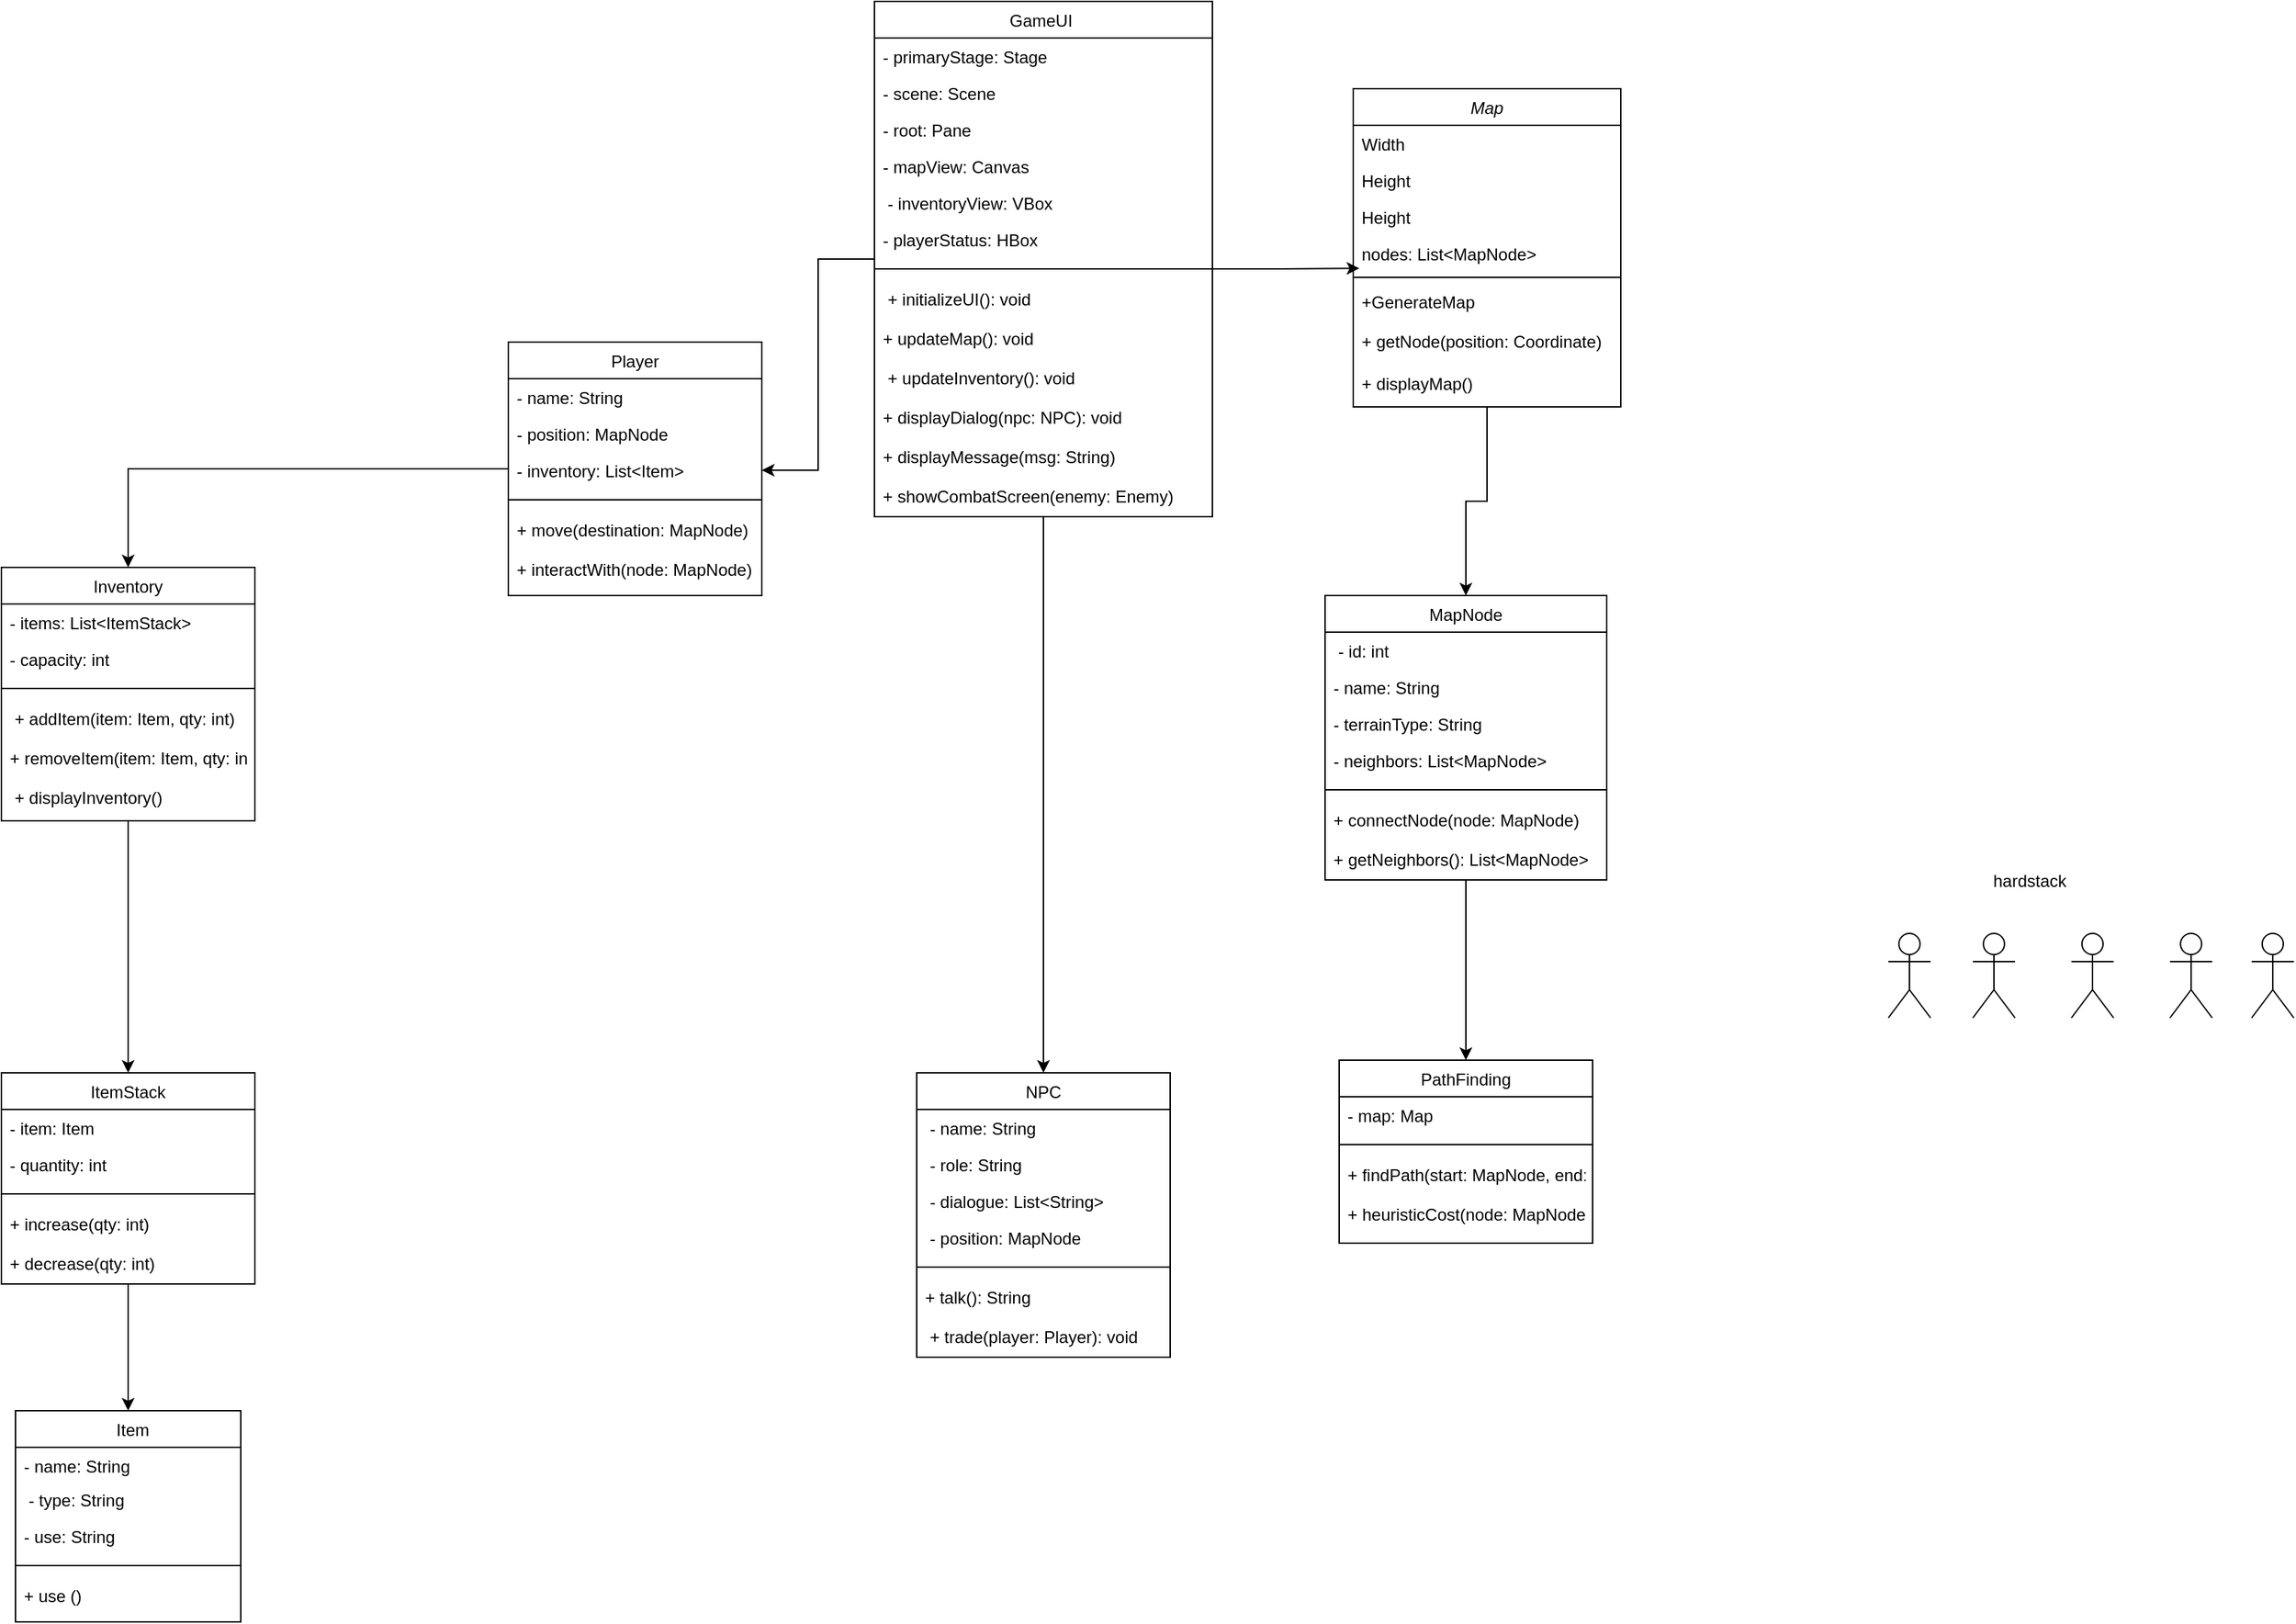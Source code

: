 <mxfile version="26.1.3">
  <diagram id="C5RBs43oDa-KdzZeNtuy" name="Page-1">
    <mxGraphModel dx="3217" dy="1287" grid="1" gridSize="10" guides="1" tooltips="1" connect="1" arrows="1" fold="1" page="1" pageScale="1" pageWidth="827" pageHeight="1169" math="0" shadow="0">
      <root>
        <mxCell id="WIyWlLk6GJQsqaUBKTNV-0" />
        <mxCell id="WIyWlLk6GJQsqaUBKTNV-1" parent="WIyWlLk6GJQsqaUBKTNV-0" />
        <mxCell id="DbV5w_XFNbWN96v9pGrF-105" style="edgeStyle=orthogonalEdgeStyle;rounded=0;orthogonalLoop=1;jettySize=auto;html=1;" edge="1" parent="WIyWlLk6GJQsqaUBKTNV-1" source="zkfFHV4jXpPFQw0GAbJ--0" target="DbV5w_XFNbWN96v9pGrF-45">
          <mxGeometry relative="1" as="geometry" />
        </mxCell>
        <mxCell id="zkfFHV4jXpPFQw0GAbJ--0" value="Map" style="swimlane;fontStyle=2;align=center;verticalAlign=top;childLayout=stackLayout;horizontal=1;startSize=26;horizontalStack=0;resizeParent=1;resizeLast=0;collapsible=1;marginBottom=0;rounded=0;shadow=0;strokeWidth=1;" parent="WIyWlLk6GJQsqaUBKTNV-1" vertex="1">
          <mxGeometry x="350" y="80" width="190" height="226" as="geometry">
            <mxRectangle x="230" y="140" width="160" height="26" as="alternateBounds" />
          </mxGeometry>
        </mxCell>
        <mxCell id="zkfFHV4jXpPFQw0GAbJ--1" value="Width" style="text;align=left;verticalAlign=top;spacingLeft=4;spacingRight=4;overflow=hidden;rotatable=0;points=[[0,0.5],[1,0.5]];portConstraint=eastwest;" parent="zkfFHV4jXpPFQw0GAbJ--0" vertex="1">
          <mxGeometry y="26" width="190" height="26" as="geometry" />
        </mxCell>
        <mxCell id="DbV5w_XFNbWN96v9pGrF-58" value="Height" style="text;align=left;verticalAlign=top;spacingLeft=4;spacingRight=4;overflow=hidden;rotatable=0;points=[[0,0.5],[1,0.5]];portConstraint=eastwest;rounded=0;shadow=0;html=0;" vertex="1" parent="zkfFHV4jXpPFQw0GAbJ--0">
          <mxGeometry y="52" width="190" height="26" as="geometry" />
        </mxCell>
        <mxCell id="zkfFHV4jXpPFQw0GAbJ--2" value="Height" style="text;align=left;verticalAlign=top;spacingLeft=4;spacingRight=4;overflow=hidden;rotatable=0;points=[[0,0.5],[1,0.5]];portConstraint=eastwest;rounded=0;shadow=0;html=0;" parent="zkfFHV4jXpPFQw0GAbJ--0" vertex="1">
          <mxGeometry y="78" width="190" height="26" as="geometry" />
        </mxCell>
        <mxCell id="zkfFHV4jXpPFQw0GAbJ--3" value="nodes: List&lt;MapNode&gt;  " style="text;align=left;verticalAlign=top;spacingLeft=4;spacingRight=4;overflow=hidden;rotatable=0;points=[[0,0.5],[1,0.5]];portConstraint=eastwest;rounded=0;shadow=0;html=0;" parent="zkfFHV4jXpPFQw0GAbJ--0" vertex="1">
          <mxGeometry y="104" width="190" height="26" as="geometry" />
        </mxCell>
        <mxCell id="zkfFHV4jXpPFQw0GAbJ--4" value="" style="line;html=1;strokeWidth=1;align=left;verticalAlign=middle;spacingTop=-1;spacingLeft=3;spacingRight=3;rotatable=0;labelPosition=right;points=[];portConstraint=eastwest;" parent="zkfFHV4jXpPFQw0GAbJ--0" vertex="1">
          <mxGeometry y="130" width="190" height="8" as="geometry" />
        </mxCell>
        <mxCell id="zkfFHV4jXpPFQw0GAbJ--5" value="+GenerateMap" style="text;align=left;verticalAlign=top;spacingLeft=4;spacingRight=4;overflow=hidden;rotatable=0;points=[[0,0.5],[1,0.5]];portConstraint=eastwest;" parent="zkfFHV4jXpPFQw0GAbJ--0" vertex="1">
          <mxGeometry y="138" width="190" height="28" as="geometry" />
        </mxCell>
        <mxCell id="DbV5w_XFNbWN96v9pGrF-8" value="+ getNode(position: Coordinate)&#xa;" style="text;align=left;verticalAlign=top;spacingLeft=4;spacingRight=4;overflow=hidden;rotatable=0;points=[[0,0.5],[1,0.5]];portConstraint=eastwest;" vertex="1" parent="zkfFHV4jXpPFQw0GAbJ--0">
          <mxGeometry y="166" width="190" height="30" as="geometry" />
        </mxCell>
        <mxCell id="DbV5w_XFNbWN96v9pGrF-9" value="+ displayMap()  " style="text;align=left;verticalAlign=top;spacingLeft=4;spacingRight=4;overflow=hidden;rotatable=0;points=[[0,0.5],[1,0.5]];portConstraint=eastwest;" vertex="1" parent="zkfFHV4jXpPFQw0GAbJ--0">
          <mxGeometry y="196" width="190" height="30" as="geometry" />
        </mxCell>
        <mxCell id="zkfFHV4jXpPFQw0GAbJ--6" value="    Item  " style="swimlane;fontStyle=0;align=center;verticalAlign=top;childLayout=stackLayout;horizontal=1;startSize=26;horizontalStack=0;resizeParent=1;resizeLast=0;collapsible=1;marginBottom=0;rounded=0;shadow=0;strokeWidth=1;" parent="WIyWlLk6GJQsqaUBKTNV-1" vertex="1">
          <mxGeometry x="-600" y="1019" width="160" height="150" as="geometry">
            <mxRectangle x="130" y="380" width="160" height="26" as="alternateBounds" />
          </mxGeometry>
        </mxCell>
        <mxCell id="zkfFHV4jXpPFQw0GAbJ--7" value="- name: String    " style="text;align=left;verticalAlign=top;spacingLeft=4;spacingRight=4;overflow=hidden;rotatable=0;points=[[0,0.5],[1,0.5]];portConstraint=eastwest;" parent="zkfFHV4jXpPFQw0GAbJ--6" vertex="1">
          <mxGeometry y="26" width="160" height="24" as="geometry" />
        </mxCell>
        <mxCell id="zkfFHV4jXpPFQw0GAbJ--8" value=" - type: String  " style="text;align=left;verticalAlign=top;spacingLeft=4;spacingRight=4;overflow=hidden;rotatable=0;points=[[0,0.5],[1,0.5]];portConstraint=eastwest;rounded=0;shadow=0;html=0;" parent="zkfFHV4jXpPFQw0GAbJ--6" vertex="1">
          <mxGeometry y="50" width="160" height="26" as="geometry" />
        </mxCell>
        <mxCell id="DbV5w_XFNbWN96v9pGrF-15" value="- use: String " style="text;align=left;verticalAlign=top;spacingLeft=4;spacingRight=4;overflow=hidden;rotatable=0;points=[[0,0.5],[1,0.5]];portConstraint=eastwest;rounded=0;shadow=0;html=0;" vertex="1" parent="zkfFHV4jXpPFQw0GAbJ--6">
          <mxGeometry y="76" width="160" height="26" as="geometry" />
        </mxCell>
        <mxCell id="DbV5w_XFNbWN96v9pGrF-36" value="" style="line;html=1;strokeWidth=1;align=left;verticalAlign=middle;spacingTop=-1;spacingLeft=3;spacingRight=3;rotatable=0;labelPosition=right;points=[];portConstraint=eastwest;" vertex="1" parent="zkfFHV4jXpPFQw0GAbJ--6">
          <mxGeometry y="102" width="160" height="16" as="geometry" />
        </mxCell>
        <mxCell id="DbV5w_XFNbWN96v9pGrF-37" value="+ use ()" style="text;align=left;verticalAlign=top;spacingLeft=4;spacingRight=4;overflow=hidden;rotatable=0;points=[[0,0.5],[1,0.5]];portConstraint=eastwest;" vertex="1" parent="zkfFHV4jXpPFQw0GAbJ--6">
          <mxGeometry y="118" width="160" height="28" as="geometry" />
        </mxCell>
        <mxCell id="DbV5w_XFNbWN96v9pGrF-88" style="edgeStyle=orthogonalEdgeStyle;rounded=0;orthogonalLoop=1;jettySize=auto;html=1;entryX=0.5;entryY=0;entryDx=0;entryDy=0;" edge="1" parent="WIyWlLk6GJQsqaUBKTNV-1" source="zkfFHV4jXpPFQw0GAbJ--13" target="DbV5w_XFNbWN96v9pGrF-16">
          <mxGeometry relative="1" as="geometry" />
        </mxCell>
        <mxCell id="zkfFHV4jXpPFQw0GAbJ--13" value="  Player  " style="swimlane;fontStyle=0;align=center;verticalAlign=top;childLayout=stackLayout;horizontal=1;startSize=26;horizontalStack=0;resizeParent=1;resizeLast=0;collapsible=1;marginBottom=0;rounded=0;shadow=0;strokeWidth=1;" parent="WIyWlLk6GJQsqaUBKTNV-1" vertex="1">
          <mxGeometry x="-250" y="260" width="180" height="180" as="geometry">
            <mxRectangle x="340" y="380" width="170" height="26" as="alternateBounds" />
          </mxGeometry>
        </mxCell>
        <mxCell id="zkfFHV4jXpPFQw0GAbJ--14" value="- name: String     " style="text;align=left;verticalAlign=top;spacingLeft=4;spacingRight=4;overflow=hidden;rotatable=0;points=[[0,0.5],[1,0.5]];portConstraint=eastwest;" parent="zkfFHV4jXpPFQw0GAbJ--13" vertex="1">
          <mxGeometry y="26" width="180" height="26" as="geometry" />
        </mxCell>
        <mxCell id="DbV5w_XFNbWN96v9pGrF-10" value="- position: MapNode" style="text;align=left;verticalAlign=top;spacingLeft=4;spacingRight=4;overflow=hidden;rotatable=0;points=[[0,0.5],[1,0.5]];portConstraint=eastwest;" vertex="1" parent="zkfFHV4jXpPFQw0GAbJ--13">
          <mxGeometry y="52" width="180" height="26" as="geometry" />
        </mxCell>
        <mxCell id="DbV5w_XFNbWN96v9pGrF-11" value="- inventory: List&lt;Item&gt;      " style="text;align=left;verticalAlign=top;spacingLeft=4;spacingRight=4;overflow=hidden;rotatable=0;points=[[0,0.5],[1,0.5]];portConstraint=eastwest;" vertex="1" parent="zkfFHV4jXpPFQw0GAbJ--13">
          <mxGeometry y="78" width="180" height="26" as="geometry" />
        </mxCell>
        <mxCell id="zkfFHV4jXpPFQw0GAbJ--15" value="" style="line;html=1;strokeWidth=1;align=left;verticalAlign=middle;spacingTop=-1;spacingLeft=3;spacingRight=3;rotatable=0;labelPosition=right;points=[];portConstraint=eastwest;" parent="zkfFHV4jXpPFQw0GAbJ--13" vertex="1">
          <mxGeometry y="104" width="180" height="16" as="geometry" />
        </mxCell>
        <mxCell id="DbV5w_XFNbWN96v9pGrF-12" value="+ move(destination: MapNode) " style="text;align=left;verticalAlign=top;spacingLeft=4;spacingRight=4;overflow=hidden;rotatable=0;points=[[0,0.5],[1,0.5]];portConstraint=eastwest;" vertex="1" parent="zkfFHV4jXpPFQw0GAbJ--13">
          <mxGeometry y="120" width="180" height="28" as="geometry" />
        </mxCell>
        <mxCell id="DbV5w_XFNbWN96v9pGrF-13" value="+ interactWith(node: MapNode)" style="text;align=left;verticalAlign=top;spacingLeft=4;spacingRight=4;overflow=hidden;rotatable=0;points=[[0,0.5],[1,0.5]];portConstraint=eastwest;" vertex="1" parent="zkfFHV4jXpPFQw0GAbJ--13">
          <mxGeometry y="148" width="180" height="28" as="geometry" />
        </mxCell>
        <mxCell id="vvOoQ_VGZWpMhHezO4d6-0" value="&lt;div&gt;&lt;br&gt;&lt;/div&gt;" style="shape=umlActor;verticalLabelPosition=bottom;verticalAlign=top;html=1;outlineConnect=0;" parent="WIyWlLk6GJQsqaUBKTNV-1" vertex="1">
          <mxGeometry x="930" y="680" width="30" height="60" as="geometry" />
        </mxCell>
        <mxCell id="vvOoQ_VGZWpMhHezO4d6-7" value="" style="shape=umlActor;verticalLabelPosition=bottom;verticalAlign=top;html=1;outlineConnect=0;" parent="WIyWlLk6GJQsqaUBKTNV-1" vertex="1">
          <mxGeometry x="860" y="680" width="30" height="60" as="geometry" />
        </mxCell>
        <mxCell id="vvOoQ_VGZWpMhHezO4d6-8" value="" style="shape=umlActor;verticalLabelPosition=bottom;verticalAlign=top;html=1;outlineConnect=0;" parent="WIyWlLk6GJQsqaUBKTNV-1" vertex="1">
          <mxGeometry x="790" y="680" width="30" height="60" as="geometry" />
        </mxCell>
        <mxCell id="vvOoQ_VGZWpMhHezO4d6-9" value="" style="shape=umlActor;verticalLabelPosition=bottom;verticalAlign=top;html=1;outlineConnect=0;" parent="WIyWlLk6GJQsqaUBKTNV-1" vertex="1">
          <mxGeometry x="730" y="680" width="30" height="60" as="geometry" />
        </mxCell>
        <mxCell id="vvOoQ_VGZWpMhHezO4d6-10" value="" style="shape=umlActor;verticalLabelPosition=bottom;verticalAlign=top;html=1;outlineConnect=0;" parent="WIyWlLk6GJQsqaUBKTNV-1" vertex="1">
          <mxGeometry x="988" y="680" width="30" height="60" as="geometry" />
        </mxCell>
        <mxCell id="vvOoQ_VGZWpMhHezO4d6-12" value="hardstack" style="text;html=1;align=center;verticalAlign=middle;resizable=0;points=[];autosize=1;strokeColor=none;fillColor=none;" parent="WIyWlLk6GJQsqaUBKTNV-1" vertex="1">
          <mxGeometry x="790" y="628" width="80" height="30" as="geometry" />
        </mxCell>
        <mxCell id="DbV5w_XFNbWN96v9pGrF-55" style="edgeStyle=orthogonalEdgeStyle;rounded=0;orthogonalLoop=1;jettySize=auto;html=1;entryX=0.5;entryY=0;entryDx=0;entryDy=0;" edge="1" parent="WIyWlLk6GJQsqaUBKTNV-1" source="DbV5w_XFNbWN96v9pGrF-16" target="DbV5w_XFNbWN96v9pGrF-25">
          <mxGeometry relative="1" as="geometry" />
        </mxCell>
        <mxCell id="DbV5w_XFNbWN96v9pGrF-16" value="Inventory" style="swimlane;fontStyle=0;align=center;verticalAlign=top;childLayout=stackLayout;horizontal=1;startSize=26;horizontalStack=0;resizeParent=1;resizeLast=0;collapsible=1;marginBottom=0;rounded=0;shadow=0;strokeWidth=1;" vertex="1" parent="WIyWlLk6GJQsqaUBKTNV-1">
          <mxGeometry x="-610" y="420" width="180" height="180" as="geometry">
            <mxRectangle x="340" y="380" width="170" height="26" as="alternateBounds" />
          </mxGeometry>
        </mxCell>
        <mxCell id="DbV5w_XFNbWN96v9pGrF-17" value="- items: List&lt;ItemStack&gt; " style="text;align=left;verticalAlign=top;spacingLeft=4;spacingRight=4;overflow=hidden;rotatable=0;points=[[0,0.5],[1,0.5]];portConstraint=eastwest;" vertex="1" parent="DbV5w_XFNbWN96v9pGrF-16">
          <mxGeometry y="26" width="180" height="26" as="geometry" />
        </mxCell>
        <mxCell id="DbV5w_XFNbWN96v9pGrF-18" value="- capacity: int    " style="text;align=left;verticalAlign=top;spacingLeft=4;spacingRight=4;overflow=hidden;rotatable=0;points=[[0,0.5],[1,0.5]];portConstraint=eastwest;" vertex="1" parent="DbV5w_XFNbWN96v9pGrF-16">
          <mxGeometry y="52" width="180" height="26" as="geometry" />
        </mxCell>
        <mxCell id="DbV5w_XFNbWN96v9pGrF-20" value="" style="line;html=1;strokeWidth=1;align=left;verticalAlign=middle;spacingTop=-1;spacingLeft=3;spacingRight=3;rotatable=0;labelPosition=right;points=[];portConstraint=eastwest;" vertex="1" parent="DbV5w_XFNbWN96v9pGrF-16">
          <mxGeometry y="78" width="180" height="16" as="geometry" />
        </mxCell>
        <mxCell id="DbV5w_XFNbWN96v9pGrF-21" value=" + addItem(item: Item, qty: int)" style="text;align=left;verticalAlign=top;spacingLeft=4;spacingRight=4;overflow=hidden;rotatable=0;points=[[0,0.5],[1,0.5]];portConstraint=eastwest;" vertex="1" parent="DbV5w_XFNbWN96v9pGrF-16">
          <mxGeometry y="94" width="180" height="28" as="geometry" />
        </mxCell>
        <mxCell id="DbV5w_XFNbWN96v9pGrF-22" value="+ removeItem(item: Item, qty: int)" style="text;align=left;verticalAlign=top;spacingLeft=4;spacingRight=4;overflow=hidden;rotatable=0;points=[[0,0.5],[1,0.5]];portConstraint=eastwest;" vertex="1" parent="DbV5w_XFNbWN96v9pGrF-16">
          <mxGeometry y="122" width="180" height="28" as="geometry" />
        </mxCell>
        <mxCell id="DbV5w_XFNbWN96v9pGrF-23" value=" + displayInventory()             " style="text;align=left;verticalAlign=top;spacingLeft=4;spacingRight=4;overflow=hidden;rotatable=0;points=[[0,0.5],[1,0.5]];portConstraint=eastwest;" vertex="1" parent="DbV5w_XFNbWN96v9pGrF-16">
          <mxGeometry y="150" width="180" height="28" as="geometry" />
        </mxCell>
        <mxCell id="DbV5w_XFNbWN96v9pGrF-56" style="edgeStyle=orthogonalEdgeStyle;rounded=0;orthogonalLoop=1;jettySize=auto;html=1;entryX=0.5;entryY=0;entryDx=0;entryDy=0;" edge="1" parent="WIyWlLk6GJQsqaUBKTNV-1" source="DbV5w_XFNbWN96v9pGrF-25" target="zkfFHV4jXpPFQw0GAbJ--6">
          <mxGeometry relative="1" as="geometry" />
        </mxCell>
        <mxCell id="DbV5w_XFNbWN96v9pGrF-25" value="ItemStack" style="swimlane;fontStyle=0;align=center;verticalAlign=top;childLayout=stackLayout;horizontal=1;startSize=26;horizontalStack=0;resizeParent=1;resizeLast=0;collapsible=1;marginBottom=0;rounded=0;shadow=0;strokeWidth=1;" vertex="1" parent="WIyWlLk6GJQsqaUBKTNV-1">
          <mxGeometry x="-610" y="779" width="180" height="150" as="geometry">
            <mxRectangle x="340" y="380" width="170" height="26" as="alternateBounds" />
          </mxGeometry>
        </mxCell>
        <mxCell id="DbV5w_XFNbWN96v9pGrF-26" value="- item: Item " style="text;align=left;verticalAlign=top;spacingLeft=4;spacingRight=4;overflow=hidden;rotatable=0;points=[[0,0.5],[1,0.5]];portConstraint=eastwest;" vertex="1" parent="DbV5w_XFNbWN96v9pGrF-25">
          <mxGeometry y="26" width="180" height="26" as="geometry" />
        </mxCell>
        <mxCell id="DbV5w_XFNbWN96v9pGrF-27" value="- quantity: int" style="text;align=left;verticalAlign=top;spacingLeft=4;spacingRight=4;overflow=hidden;rotatable=0;points=[[0,0.5],[1,0.5]];portConstraint=eastwest;" vertex="1" parent="DbV5w_XFNbWN96v9pGrF-25">
          <mxGeometry y="52" width="180" height="26" as="geometry" />
        </mxCell>
        <mxCell id="DbV5w_XFNbWN96v9pGrF-28" value="" style="line;html=1;strokeWidth=1;align=left;verticalAlign=middle;spacingTop=-1;spacingLeft=3;spacingRight=3;rotatable=0;labelPosition=right;points=[];portConstraint=eastwest;" vertex="1" parent="DbV5w_XFNbWN96v9pGrF-25">
          <mxGeometry y="78" width="180" height="16" as="geometry" />
        </mxCell>
        <mxCell id="DbV5w_XFNbWN96v9pGrF-29" value="+ increase(qty: int) " style="text;align=left;verticalAlign=top;spacingLeft=4;spacingRight=4;overflow=hidden;rotatable=0;points=[[0,0.5],[1,0.5]];portConstraint=eastwest;" vertex="1" parent="DbV5w_XFNbWN96v9pGrF-25">
          <mxGeometry y="94" width="180" height="28" as="geometry" />
        </mxCell>
        <mxCell id="DbV5w_XFNbWN96v9pGrF-30" value="+ decrease(qty: int) " style="text;align=left;verticalAlign=top;spacingLeft=4;spacingRight=4;overflow=hidden;rotatable=0;points=[[0,0.5],[1,0.5]];portConstraint=eastwest;" vertex="1" parent="DbV5w_XFNbWN96v9pGrF-25">
          <mxGeometry y="122" width="180" height="28" as="geometry" />
        </mxCell>
        <mxCell id="DbV5w_XFNbWN96v9pGrF-38" value="PathFinding" style="swimlane;fontStyle=0;align=center;verticalAlign=top;childLayout=stackLayout;horizontal=1;startSize=26;horizontalStack=0;resizeParent=1;resizeLast=0;collapsible=1;marginBottom=0;rounded=0;shadow=0;strokeWidth=1;" vertex="1" parent="WIyWlLk6GJQsqaUBKTNV-1">
          <mxGeometry x="340" y="770" width="180" height="130" as="geometry">
            <mxRectangle x="340" y="380" width="170" height="26" as="alternateBounds" />
          </mxGeometry>
        </mxCell>
        <mxCell id="DbV5w_XFNbWN96v9pGrF-39" value="- map: Map" style="text;align=left;verticalAlign=top;spacingLeft=4;spacingRight=4;overflow=hidden;rotatable=0;points=[[0,0.5],[1,0.5]];portConstraint=eastwest;" vertex="1" parent="DbV5w_XFNbWN96v9pGrF-38">
          <mxGeometry y="26" width="180" height="26" as="geometry" />
        </mxCell>
        <mxCell id="DbV5w_XFNbWN96v9pGrF-41" value="" style="line;html=1;strokeWidth=1;align=left;verticalAlign=middle;spacingTop=-1;spacingLeft=3;spacingRight=3;rotatable=0;labelPosition=right;points=[];portConstraint=eastwest;" vertex="1" parent="DbV5w_XFNbWN96v9pGrF-38">
          <mxGeometry y="52" width="180" height="16" as="geometry" />
        </mxCell>
        <mxCell id="DbV5w_XFNbWN96v9pGrF-42" value="+ findPath(start: MapNode, end: MapNode)" style="text;align=left;verticalAlign=top;spacingLeft=4;spacingRight=4;overflow=hidden;rotatable=0;points=[[0,0.5],[1,0.5]];portConstraint=eastwest;" vertex="1" parent="DbV5w_XFNbWN96v9pGrF-38">
          <mxGeometry y="68" width="180" height="28" as="geometry" />
        </mxCell>
        <mxCell id="DbV5w_XFNbWN96v9pGrF-43" value="+ heuristicCost(node: MapNode) " style="text;align=left;verticalAlign=top;spacingLeft=4;spacingRight=4;overflow=hidden;rotatable=0;points=[[0,0.5],[1,0.5]];portConstraint=eastwest;" vertex="1" parent="DbV5w_XFNbWN96v9pGrF-38">
          <mxGeometry y="96" width="180" height="28" as="geometry" />
        </mxCell>
        <mxCell id="DbV5w_XFNbWN96v9pGrF-109" style="edgeStyle=orthogonalEdgeStyle;rounded=0;orthogonalLoop=1;jettySize=auto;html=1;entryX=0.5;entryY=0;entryDx=0;entryDy=0;" edge="1" parent="WIyWlLk6GJQsqaUBKTNV-1" source="DbV5w_XFNbWN96v9pGrF-45" target="DbV5w_XFNbWN96v9pGrF-38">
          <mxGeometry relative="1" as="geometry" />
        </mxCell>
        <mxCell id="DbV5w_XFNbWN96v9pGrF-45" value="MapNode" style="swimlane;fontStyle=0;align=center;verticalAlign=top;childLayout=stackLayout;horizontal=1;startSize=26;horizontalStack=0;resizeParent=1;resizeLast=0;collapsible=1;marginBottom=0;rounded=0;shadow=0;strokeWidth=1;" vertex="1" parent="WIyWlLk6GJQsqaUBKTNV-1">
          <mxGeometry x="330" y="440" width="200" height="202" as="geometry">
            <mxRectangle x="340" y="380" width="170" height="26" as="alternateBounds" />
          </mxGeometry>
        </mxCell>
        <mxCell id="DbV5w_XFNbWN96v9pGrF-46" value=" - id: int     " style="text;align=left;verticalAlign=top;spacingLeft=4;spacingRight=4;overflow=hidden;rotatable=0;points=[[0,0.5],[1,0.5]];portConstraint=eastwest;" vertex="1" parent="DbV5w_XFNbWN96v9pGrF-45">
          <mxGeometry y="26" width="200" height="26" as="geometry" />
        </mxCell>
        <mxCell id="DbV5w_XFNbWN96v9pGrF-47" value="- name: String" style="text;align=left;verticalAlign=top;spacingLeft=4;spacingRight=4;overflow=hidden;rotatable=0;points=[[0,0.5],[1,0.5]];portConstraint=eastwest;" vertex="1" parent="DbV5w_XFNbWN96v9pGrF-45">
          <mxGeometry y="52" width="200" height="26" as="geometry" />
        </mxCell>
        <mxCell id="DbV5w_XFNbWN96v9pGrF-52" value="- terrainType: String        " style="text;align=left;verticalAlign=top;spacingLeft=4;spacingRight=4;overflow=hidden;rotatable=0;points=[[0,0.5],[1,0.5]];portConstraint=eastwest;" vertex="1" parent="DbV5w_XFNbWN96v9pGrF-45">
          <mxGeometry y="78" width="200" height="26" as="geometry" />
        </mxCell>
        <mxCell id="DbV5w_XFNbWN96v9pGrF-53" value="- neighbors: List&lt;MapNode&gt;" style="text;align=left;verticalAlign=top;spacingLeft=4;spacingRight=4;overflow=hidden;rotatable=0;points=[[0,0.5],[1,0.5]];portConstraint=eastwest;" vertex="1" parent="DbV5w_XFNbWN96v9pGrF-45">
          <mxGeometry y="104" width="200" height="26" as="geometry" />
        </mxCell>
        <mxCell id="DbV5w_XFNbWN96v9pGrF-48" value="" style="line;html=1;strokeWidth=1;align=left;verticalAlign=middle;spacingTop=-1;spacingLeft=3;spacingRight=3;rotatable=0;labelPosition=right;points=[];portConstraint=eastwest;" vertex="1" parent="DbV5w_XFNbWN96v9pGrF-45">
          <mxGeometry y="130" width="200" height="16" as="geometry" />
        </mxCell>
        <mxCell id="DbV5w_XFNbWN96v9pGrF-49" value="+ connectNode(node: MapNode)  " style="text;align=left;verticalAlign=top;spacingLeft=4;spacingRight=4;overflow=hidden;rotatable=0;points=[[0,0.5],[1,0.5]];portConstraint=eastwest;" vertex="1" parent="DbV5w_XFNbWN96v9pGrF-45">
          <mxGeometry y="146" width="200" height="28" as="geometry" />
        </mxCell>
        <mxCell id="DbV5w_XFNbWN96v9pGrF-50" value="+ getNeighbors(): List&lt;MapNode&gt; " style="text;align=left;verticalAlign=top;spacingLeft=4;spacingRight=4;overflow=hidden;rotatable=0;points=[[0,0.5],[1,0.5]];portConstraint=eastwest;" vertex="1" parent="DbV5w_XFNbWN96v9pGrF-45">
          <mxGeometry y="174" width="200" height="28" as="geometry" />
        </mxCell>
        <mxCell id="DbV5w_XFNbWN96v9pGrF-62" value=" NPC " style="swimlane;fontStyle=0;align=center;verticalAlign=top;childLayout=stackLayout;horizontal=1;startSize=26;horizontalStack=0;resizeParent=1;resizeLast=0;collapsible=1;marginBottom=0;rounded=0;shadow=0;strokeWidth=1;" vertex="1" parent="WIyWlLk6GJQsqaUBKTNV-1">
          <mxGeometry x="40" y="779" width="180" height="202" as="geometry">
            <mxRectangle x="340" y="380" width="170" height="26" as="alternateBounds" />
          </mxGeometry>
        </mxCell>
        <mxCell id="DbV5w_XFNbWN96v9pGrF-63" value=" - name: String    " style="text;align=left;verticalAlign=top;spacingLeft=4;spacingRight=4;overflow=hidden;rotatable=0;points=[[0,0.5],[1,0.5]];portConstraint=eastwest;" vertex="1" parent="DbV5w_XFNbWN96v9pGrF-62">
          <mxGeometry y="26" width="180" height="26" as="geometry" />
        </mxCell>
        <mxCell id="DbV5w_XFNbWN96v9pGrF-67" value=" - role: String " style="text;align=left;verticalAlign=top;spacingLeft=4;spacingRight=4;overflow=hidden;rotatable=0;points=[[0,0.5],[1,0.5]];portConstraint=eastwest;" vertex="1" parent="DbV5w_XFNbWN96v9pGrF-62">
          <mxGeometry y="52" width="180" height="26" as="geometry" />
        </mxCell>
        <mxCell id="DbV5w_XFNbWN96v9pGrF-68" value=" - dialogue: List&lt;String&gt; " style="text;align=left;verticalAlign=top;spacingLeft=4;spacingRight=4;overflow=hidden;rotatable=0;points=[[0,0.5],[1,0.5]];portConstraint=eastwest;" vertex="1" parent="DbV5w_XFNbWN96v9pGrF-62">
          <mxGeometry y="78" width="180" height="26" as="geometry" />
        </mxCell>
        <mxCell id="DbV5w_XFNbWN96v9pGrF-69" value=" - position: MapNode  " style="text;align=left;verticalAlign=top;spacingLeft=4;spacingRight=4;overflow=hidden;rotatable=0;points=[[0,0.5],[1,0.5]];portConstraint=eastwest;" vertex="1" parent="DbV5w_XFNbWN96v9pGrF-62">
          <mxGeometry y="104" width="180" height="26" as="geometry" />
        </mxCell>
        <mxCell id="DbV5w_XFNbWN96v9pGrF-64" value="" style="line;html=1;strokeWidth=1;align=left;verticalAlign=middle;spacingTop=-1;spacingLeft=3;spacingRight=3;rotatable=0;labelPosition=right;points=[];portConstraint=eastwest;" vertex="1" parent="DbV5w_XFNbWN96v9pGrF-62">
          <mxGeometry y="130" width="180" height="16" as="geometry" />
        </mxCell>
        <mxCell id="DbV5w_XFNbWN96v9pGrF-65" value="+ talk(): String       " style="text;align=left;verticalAlign=top;spacingLeft=4;spacingRight=4;overflow=hidden;rotatable=0;points=[[0,0.5],[1,0.5]];portConstraint=eastwest;" vertex="1" parent="DbV5w_XFNbWN96v9pGrF-62">
          <mxGeometry y="146" width="180" height="28" as="geometry" />
        </mxCell>
        <mxCell id="DbV5w_XFNbWN96v9pGrF-66" value=" + trade(player: Player): void  " style="text;align=left;verticalAlign=top;spacingLeft=4;spacingRight=4;overflow=hidden;rotatable=0;points=[[0,0.5],[1,0.5]];portConstraint=eastwest;" vertex="1" parent="DbV5w_XFNbWN96v9pGrF-62">
          <mxGeometry y="174" width="180" height="28" as="geometry" />
        </mxCell>
        <mxCell id="DbV5w_XFNbWN96v9pGrF-103" style="edgeStyle=orthogonalEdgeStyle;rounded=0;orthogonalLoop=1;jettySize=auto;html=1;entryX=1;entryY=0.5;entryDx=0;entryDy=0;" edge="1" parent="WIyWlLk6GJQsqaUBKTNV-1" source="DbV5w_XFNbWN96v9pGrF-89" target="DbV5w_XFNbWN96v9pGrF-11">
          <mxGeometry relative="1" as="geometry" />
        </mxCell>
        <mxCell id="DbV5w_XFNbWN96v9pGrF-110" style="edgeStyle=orthogonalEdgeStyle;rounded=0;orthogonalLoop=1;jettySize=auto;html=1;entryX=0.5;entryY=0;entryDx=0;entryDy=0;" edge="1" parent="WIyWlLk6GJQsqaUBKTNV-1" source="DbV5w_XFNbWN96v9pGrF-89" target="DbV5w_XFNbWN96v9pGrF-62">
          <mxGeometry relative="1" as="geometry" />
        </mxCell>
        <mxCell id="DbV5w_XFNbWN96v9pGrF-89" value=" GameUI  " style="swimlane;fontStyle=0;align=center;verticalAlign=top;childLayout=stackLayout;horizontal=1;startSize=26;horizontalStack=0;resizeParent=1;resizeLast=0;collapsible=1;marginBottom=0;rounded=0;shadow=0;strokeWidth=1;" vertex="1" parent="WIyWlLk6GJQsqaUBKTNV-1">
          <mxGeometry x="10" y="18" width="240" height="366" as="geometry">
            <mxRectangle x="340" y="380" width="170" height="26" as="alternateBounds" />
          </mxGeometry>
        </mxCell>
        <mxCell id="DbV5w_XFNbWN96v9pGrF-90" value="- primaryStage: Stage " style="text;align=left;verticalAlign=top;spacingLeft=4;spacingRight=4;overflow=hidden;rotatable=0;points=[[0,0.5],[1,0.5]];portConstraint=eastwest;" vertex="1" parent="DbV5w_XFNbWN96v9pGrF-89">
          <mxGeometry y="26" width="240" height="26" as="geometry" />
        </mxCell>
        <mxCell id="DbV5w_XFNbWN96v9pGrF-91" value="- scene: Scene " style="text;align=left;verticalAlign=top;spacingLeft=4;spacingRight=4;overflow=hidden;rotatable=0;points=[[0,0.5],[1,0.5]];portConstraint=eastwest;" vertex="1" parent="DbV5w_XFNbWN96v9pGrF-89">
          <mxGeometry y="52" width="240" height="26" as="geometry" />
        </mxCell>
        <mxCell id="DbV5w_XFNbWN96v9pGrF-92" value="- root: Pane    " style="text;align=left;verticalAlign=top;spacingLeft=4;spacingRight=4;overflow=hidden;rotatable=0;points=[[0,0.5],[1,0.5]];portConstraint=eastwest;" vertex="1" parent="DbV5w_XFNbWN96v9pGrF-89">
          <mxGeometry y="78" width="240" height="26" as="geometry" />
        </mxCell>
        <mxCell id="DbV5w_XFNbWN96v9pGrF-96" value="- mapView: Canvas  " style="text;align=left;verticalAlign=top;spacingLeft=4;spacingRight=4;overflow=hidden;rotatable=0;points=[[0,0.5],[1,0.5]];portConstraint=eastwest;" vertex="1" parent="DbV5w_XFNbWN96v9pGrF-89">
          <mxGeometry y="104" width="240" height="26" as="geometry" />
        </mxCell>
        <mxCell id="DbV5w_XFNbWN96v9pGrF-97" value=" - inventoryView: VBox " style="text;align=left;verticalAlign=top;spacingLeft=4;spacingRight=4;overflow=hidden;rotatable=0;points=[[0,0.5],[1,0.5]];portConstraint=eastwest;" vertex="1" parent="DbV5w_XFNbWN96v9pGrF-89">
          <mxGeometry y="130" width="240" height="26" as="geometry" />
        </mxCell>
        <mxCell id="DbV5w_XFNbWN96v9pGrF-98" value="- playerStatus: HBox  " style="text;align=left;verticalAlign=top;spacingLeft=4;spacingRight=4;overflow=hidden;rotatable=0;points=[[0,0.5],[1,0.5]];portConstraint=eastwest;" vertex="1" parent="DbV5w_XFNbWN96v9pGrF-89">
          <mxGeometry y="156" width="240" height="26" as="geometry" />
        </mxCell>
        <mxCell id="DbV5w_XFNbWN96v9pGrF-93" value="" style="line;html=1;strokeWidth=1;align=left;verticalAlign=middle;spacingTop=-1;spacingLeft=3;spacingRight=3;rotatable=0;labelPosition=right;points=[];portConstraint=eastwest;" vertex="1" parent="DbV5w_XFNbWN96v9pGrF-89">
          <mxGeometry y="182" width="240" height="16" as="geometry" />
        </mxCell>
        <mxCell id="DbV5w_XFNbWN96v9pGrF-94" value=" + initializeUI(): void  " style="text;align=left;verticalAlign=top;spacingLeft=4;spacingRight=4;overflow=hidden;rotatable=0;points=[[0,0.5],[1,0.5]];portConstraint=eastwest;" vertex="1" parent="DbV5w_XFNbWN96v9pGrF-89">
          <mxGeometry y="198" width="240" height="28" as="geometry" />
        </mxCell>
        <mxCell id="DbV5w_XFNbWN96v9pGrF-95" value="+ updateMap(): void" style="text;align=left;verticalAlign=top;spacingLeft=4;spacingRight=4;overflow=hidden;rotatable=0;points=[[0,0.5],[1,0.5]];portConstraint=eastwest;" vertex="1" parent="DbV5w_XFNbWN96v9pGrF-89">
          <mxGeometry y="226" width="240" height="28" as="geometry" />
        </mxCell>
        <mxCell id="DbV5w_XFNbWN96v9pGrF-99" value=" + updateInventory(): void " style="text;align=left;verticalAlign=top;spacingLeft=4;spacingRight=4;overflow=hidden;rotatable=0;points=[[0,0.5],[1,0.5]];portConstraint=eastwest;" vertex="1" parent="DbV5w_XFNbWN96v9pGrF-89">
          <mxGeometry y="254" width="240" height="28" as="geometry" />
        </mxCell>
        <mxCell id="DbV5w_XFNbWN96v9pGrF-101" value="+ displayDialog(npc: NPC): void " style="text;align=left;verticalAlign=top;spacingLeft=4;spacingRight=4;overflow=hidden;rotatable=0;points=[[0,0.5],[1,0.5]];portConstraint=eastwest;" vertex="1" parent="DbV5w_XFNbWN96v9pGrF-89">
          <mxGeometry y="282" width="240" height="28" as="geometry" />
        </mxCell>
        <mxCell id="DbV5w_XFNbWN96v9pGrF-100" value="+ displayMessage(msg: String)" style="text;align=left;verticalAlign=top;spacingLeft=4;spacingRight=4;overflow=hidden;rotatable=0;points=[[0,0.5],[1,0.5]];portConstraint=eastwest;" vertex="1" parent="DbV5w_XFNbWN96v9pGrF-89">
          <mxGeometry y="310" width="240" height="28" as="geometry" />
        </mxCell>
        <mxCell id="DbV5w_XFNbWN96v9pGrF-102" value="+ showCombatScreen(enemy: Enemy) " style="text;align=left;verticalAlign=top;spacingLeft=4;spacingRight=4;overflow=hidden;rotatable=0;points=[[0,0.5],[1,0.5]];portConstraint=eastwest;" vertex="1" parent="DbV5w_XFNbWN96v9pGrF-89">
          <mxGeometry y="338" width="240" height="28" as="geometry" />
        </mxCell>
        <mxCell id="DbV5w_XFNbWN96v9pGrF-111" style="edgeStyle=orthogonalEdgeStyle;rounded=0;orthogonalLoop=1;jettySize=auto;html=1;entryX=0.023;entryY=0.908;entryDx=0;entryDy=0;entryPerimeter=0;" edge="1" parent="WIyWlLk6GJQsqaUBKTNV-1" source="DbV5w_XFNbWN96v9pGrF-93" target="zkfFHV4jXpPFQw0GAbJ--3">
          <mxGeometry relative="1" as="geometry" />
        </mxCell>
      </root>
    </mxGraphModel>
  </diagram>
</mxfile>
